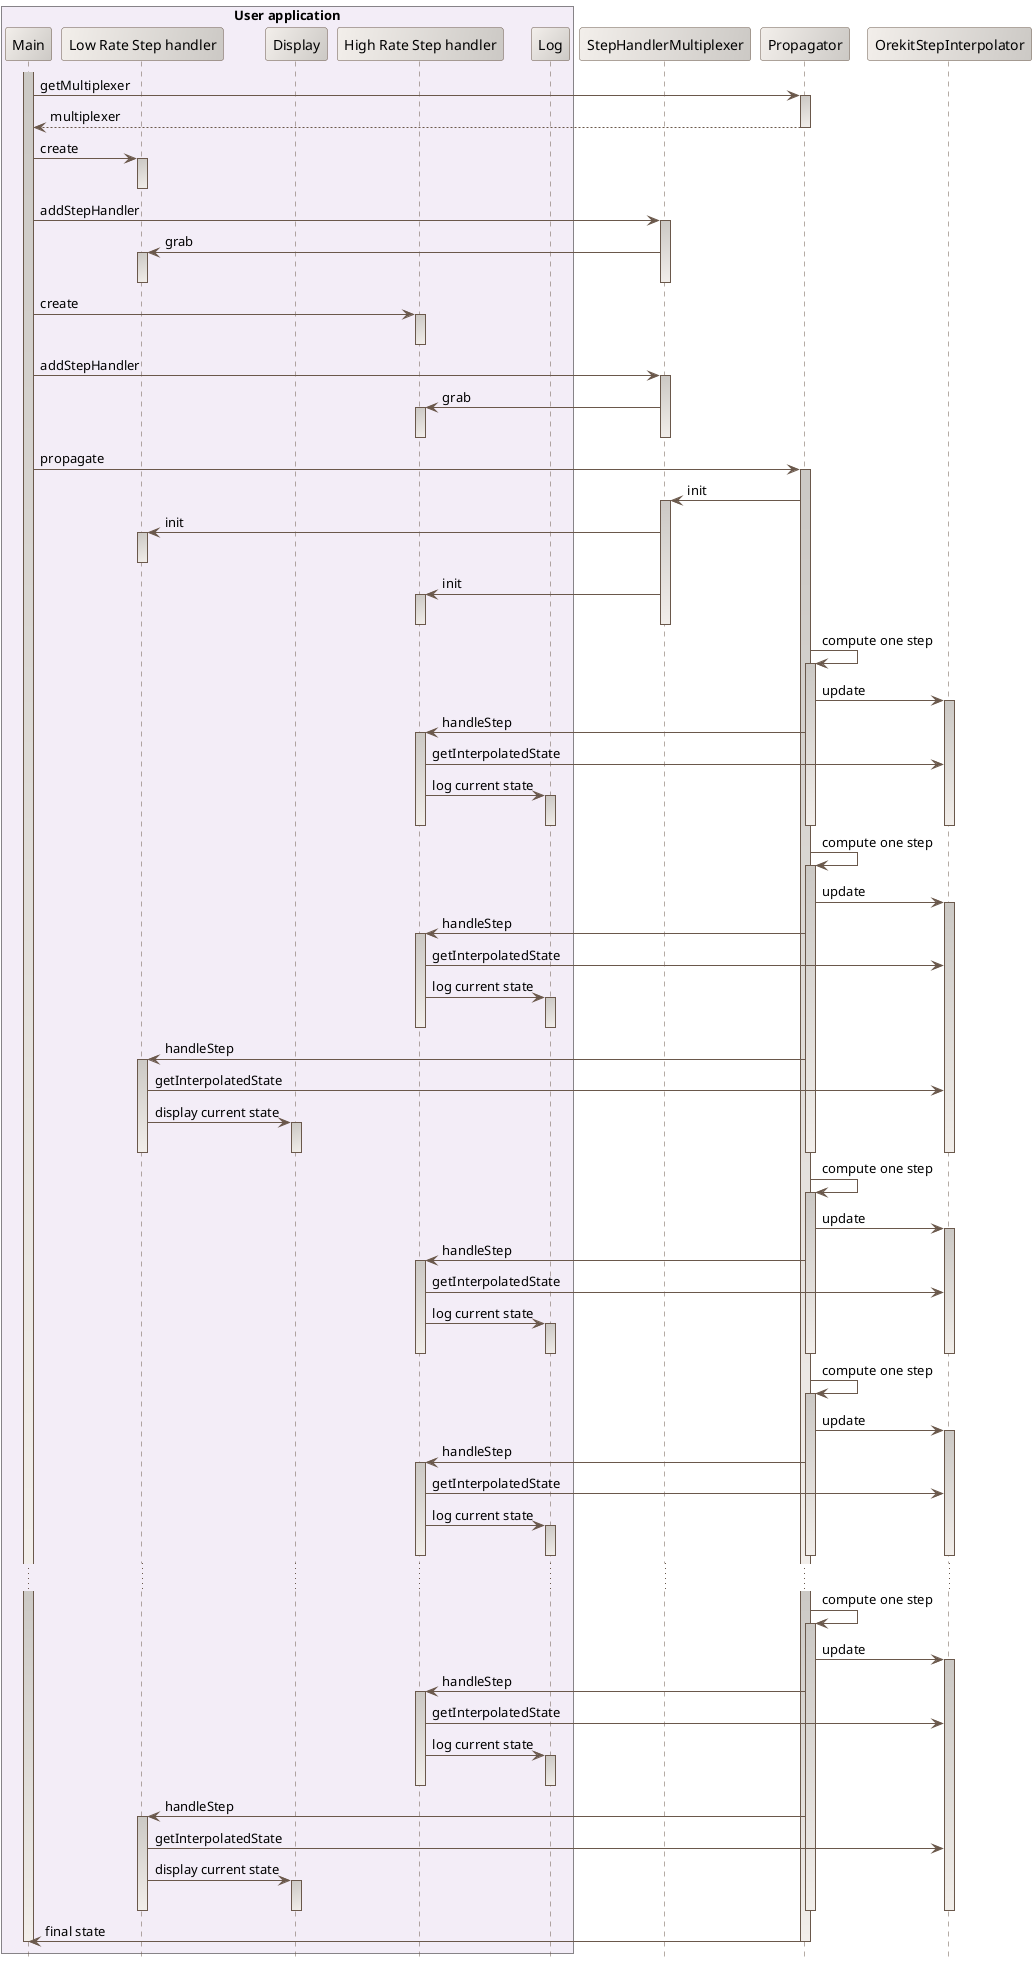' Copyright 2002-2022 CS GROUP
' Licensed to CS GROUP (CS) under one or more
' contributor license agreements.  See the NOTICE file distributed with
' this work for additional information regarding copyright ownership.
' CS licenses this file to You under the Apache License, Version 2.0
' (the "License"); you may not use this file except in compliance with
' the License.  You may obtain a copy of the License at
'
'   http://www.apache.org/licenses/LICENSE-2.0
'
' Unless required by applicable law or agreed to in writing, software
' distributed under the License is distributed on an "AS IS" BASIS,
' WITHOUT WARRANTIES OR CONDITIONS OF ANY KIND, either express or implied.
' See the License for the specific language governing permissions and
' limitations under the License.
 
@startuml

  skinparam svek                                true
  skinparam NoteBackgroundColor                 #F3EFEB
  skinparam NoteBorderColor                     #691616
  skinparam NoteFontColor                       #691616
  skinparam SequenceActorBorderColor            #6A584B
  skinparam SequenceParticipantBackgroundColor  #F3EFEB/CCC9C5
  skinparam SequenceParticipantBorderColor      #6A584B
  skinparam SequenceLifeLineBackgroundColor     #CCC9C5/F3EFEB
  skinparam SequenceLifeLineBorderColor         #6A584B
  skinparam SequenceArrowColor                  #6A584B
  skinparam SequenceBorderColor                 #6A584B
  skinparam SequenceFontSize                    11

  hide footbox

  box "User application" #F3EDF7
    participant "Main" as U
    participant "Low Rate Step handler" as L
    participant "Display" as D
    participant "High Rate Step handler" as H
    participant "Log" as G
  end box

  participant StepHandlerMultiplexer
  participant Propagator
  participant OrekitStepInterpolator

  activate U
  U ->  Propagator : getMultiplexer
    activate   Propagator
    return multiplexer
    deactivate Propagator
  U   ->  L  : create
    activate   L
    deactivate L
  U  ->  StepHandlerMultiplexer : addStepHandler
    activate StepHandlerMultiplexer
    StepHandlerMultiplexer -> L   : grab
      activate L
      deactivate L
    deactivate StepHandlerMultiplexer
  U   ->  H  : create
    activate   H
    deactivate H
  U  ->  StepHandlerMultiplexer : addStepHandler
    activate StepHandlerMultiplexer
    StepHandlerMultiplexer -> H   : grab
      activate H
      deactivate H
    deactivate StepHandlerMultiplexer
  U  -> Propagator : propagate
    activate Propagator
    Propagator -> StepHandlerMultiplexer : init
      activate StepHandlerMultiplexer
      StepHandlerMultiplexer -> L : init
        activate L
        deactivate L
      StepHandlerMultiplexer -> H : init
        activate H
        deactivate H
      deactivate StepHandlerMultiplexer
    Propagator           ->           Propagator : compute one step
      activate Propagator
      Propagator           ->           OrekitStepInterpolator : update
        activate OrekitStepInterpolator
        Propagator           ->           H : handleStep
          activate H
          H           ->           OrekitStepInterpolator : getInterpolatedState
          H           ->           G : log current state
            activate G
            deactivate G
          deactivate H
        deactivate OrekitStepInterpolator
      deactivate Propagator
    Propagator           ->           Propagator : compute one step
      activate Propagator
      Propagator           ->           OrekitStepInterpolator : update
        activate OrekitStepInterpolator
        Propagator           ->           H : handleStep
          activate H
          H           ->           OrekitStepInterpolator : getInterpolatedState
          H           ->           G : log current state
            activate G
            deactivate G
          deactivate H
        Propagator           ->           L : handleStep
          activate L
          L           ->           OrekitStepInterpolator : getInterpolatedState
          L           ->           D : display current state
            activate D
            deactivate D
          deactivate L
        deactivate OrekitStepInterpolator
      deactivate Propagator
    Propagator           ->           Propagator : compute one step
      activate Propagator
      Propagator           ->           OrekitStepInterpolator : update
        activate OrekitStepInterpolator
        Propagator           ->           H : handleStep
          activate H
          H           ->           OrekitStepInterpolator : getInterpolatedState
          H           ->           G : log current state
            activate G
            deactivate G
          deactivate H
        deactivate OrekitStepInterpolator
      deactivate Propagator
    Propagator           ->           Propagator : compute one step
      activate Propagator
      Propagator           ->           OrekitStepInterpolator : update
        activate OrekitStepInterpolator
        Propagator           ->           H : handleStep
          activate H
          H           ->           OrekitStepInterpolator : getInterpolatedState
          H           ->           G : log current state
            activate G
            deactivate G
          deactivate H
        deactivate OrekitStepInterpolator
      deactivate Propagator
      ...
    Propagator           ->           Propagator : compute one step
      activate Propagator
      Propagator           ->           OrekitStepInterpolator : update
        activate OrekitStepInterpolator
        Propagator           ->           H : handleStep
          activate H
          H           ->           OrekitStepInterpolator : getInterpolatedState
          H           ->           G : log current state
            activate G
            deactivate G
          deactivate H
        Propagator           ->           L : handleStep
          activate L
          L           ->           OrekitStepInterpolator : getInterpolatedState
          L           ->           D : display current state
            activate D
            deactivate D
          deactivate L
        deactivate OrekitStepInterpolator
      deactivate Propagator
    Propagator           ->           U : final state 
    deactivate Propagator
  deactivate U

@enduml
